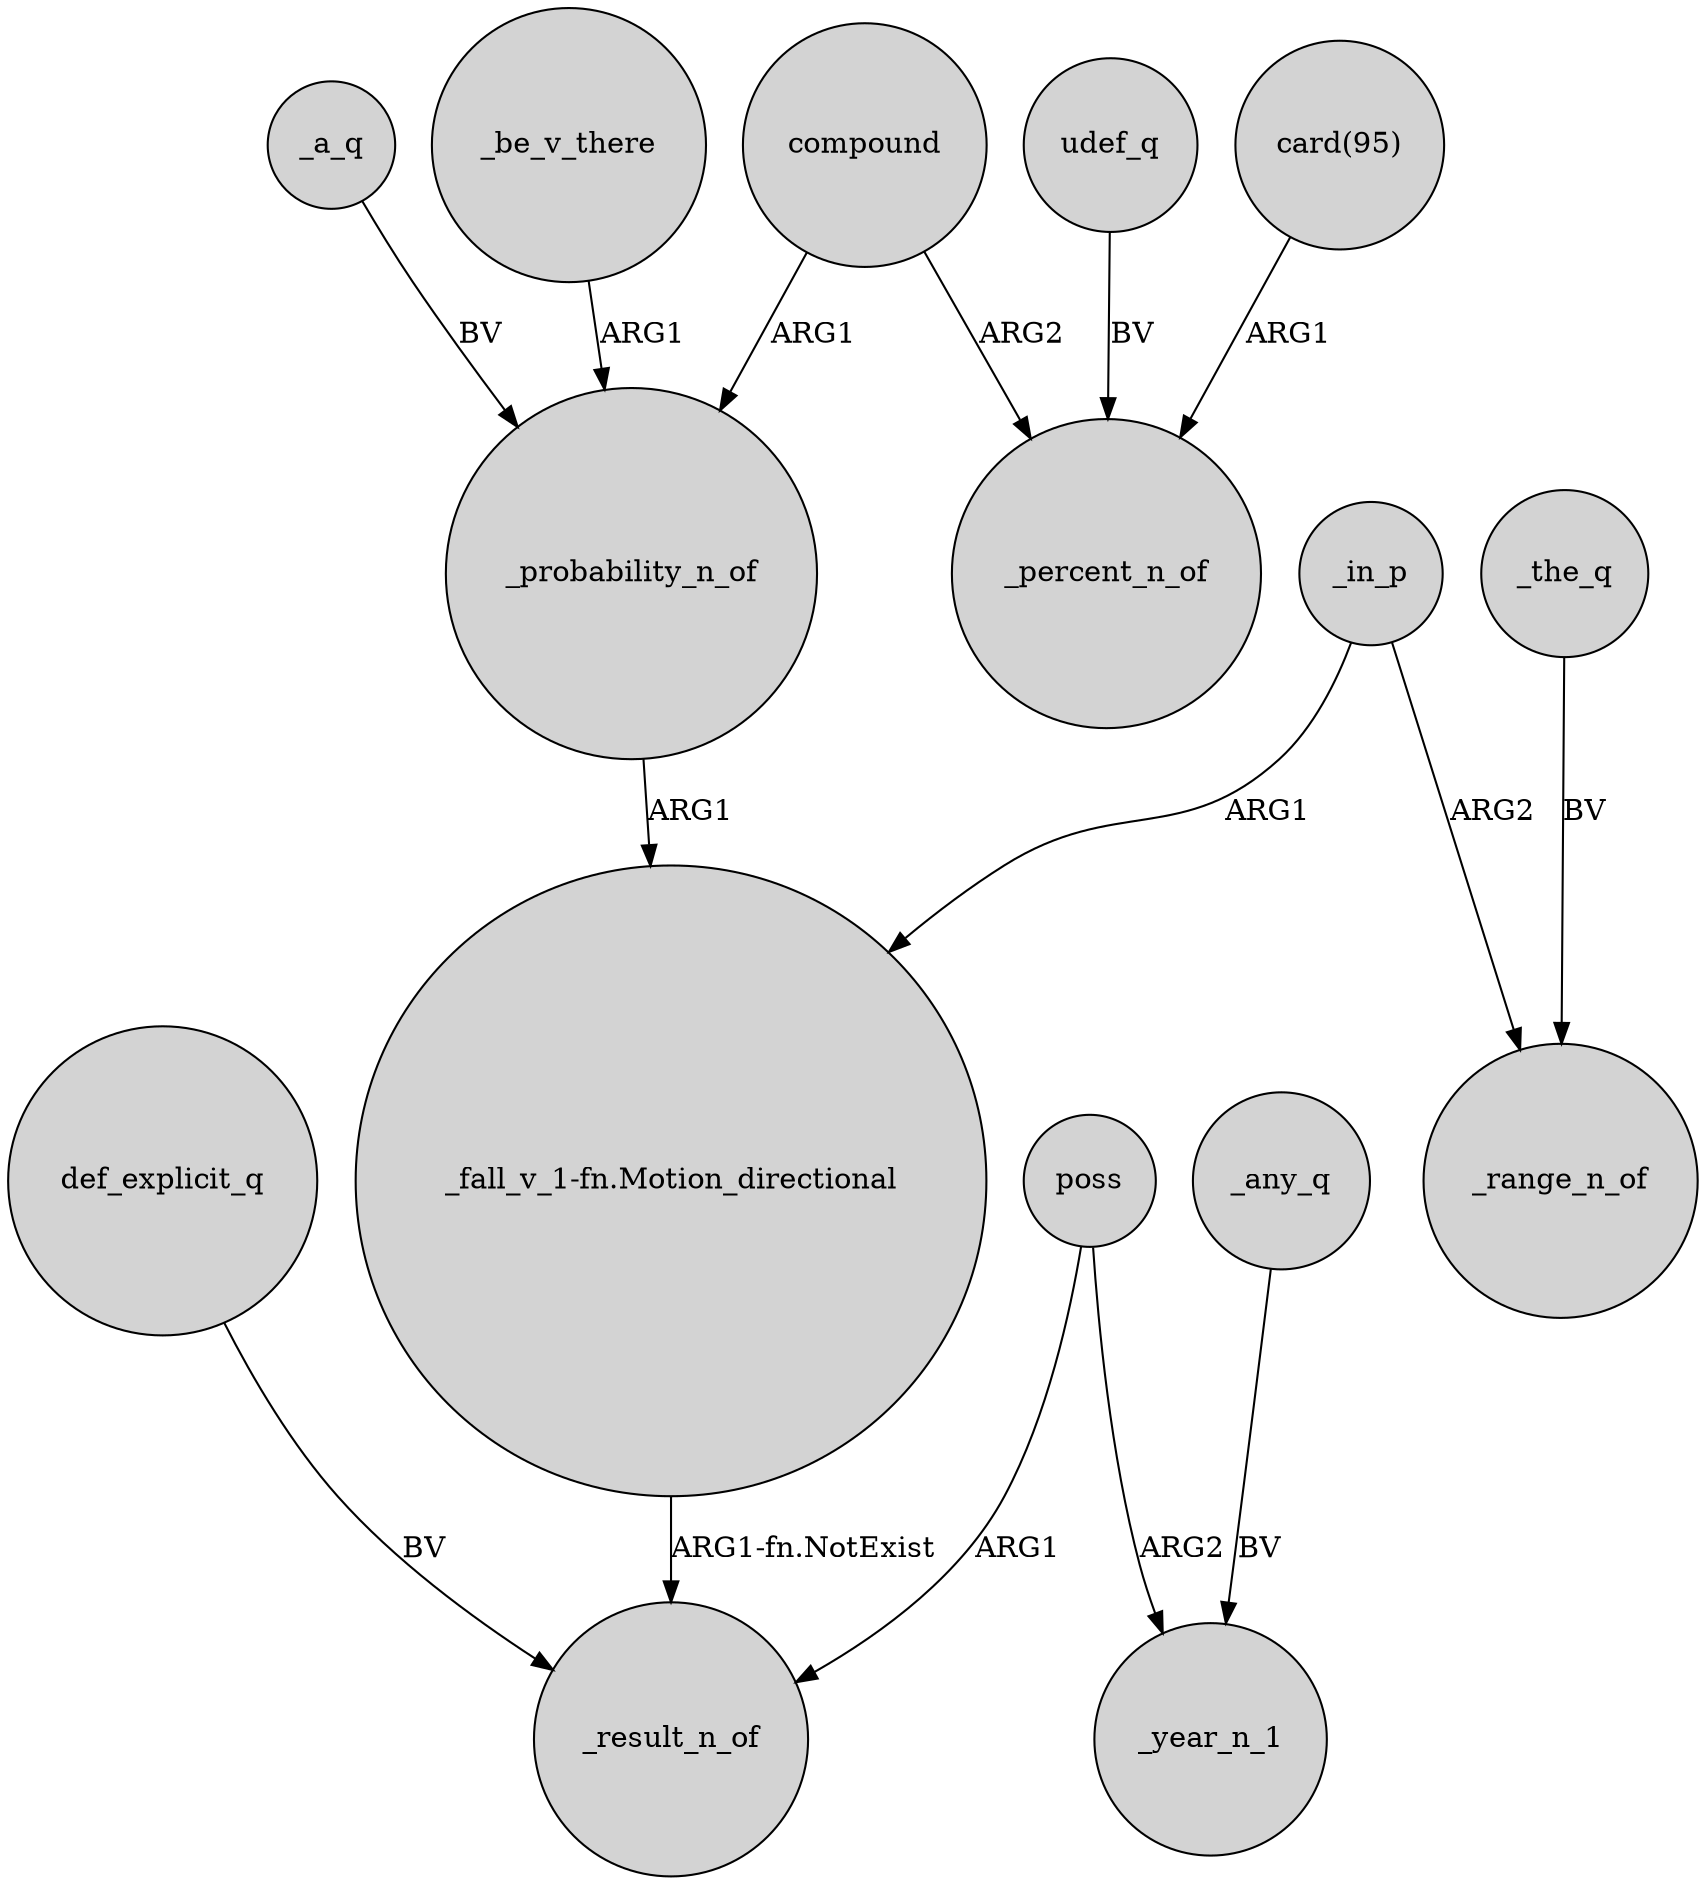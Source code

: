 digraph {
	node [shape=circle style=filled]
	"_fall_v_1-fn.Motion_directional" -> _result_n_of [label="ARG1-fn.NotExist"]
	_a_q -> _probability_n_of [label=BV]
	def_explicit_q -> _result_n_of [label=BV]
	compound -> _probability_n_of [label=ARG1]
	poss -> _year_n_1 [label=ARG2]
	udef_q -> _percent_n_of [label=BV]
	_any_q -> _year_n_1 [label=BV]
	compound -> _percent_n_of [label=ARG2]
	_in_p -> _range_n_of [label=ARG2]
	_the_q -> _range_n_of [label=BV]
	_be_v_there -> _probability_n_of [label=ARG1]
	_probability_n_of -> "_fall_v_1-fn.Motion_directional" [label=ARG1]
	poss -> _result_n_of [label=ARG1]
	_in_p -> "_fall_v_1-fn.Motion_directional" [label=ARG1]
	"card(95)" -> _percent_n_of [label=ARG1]
}
